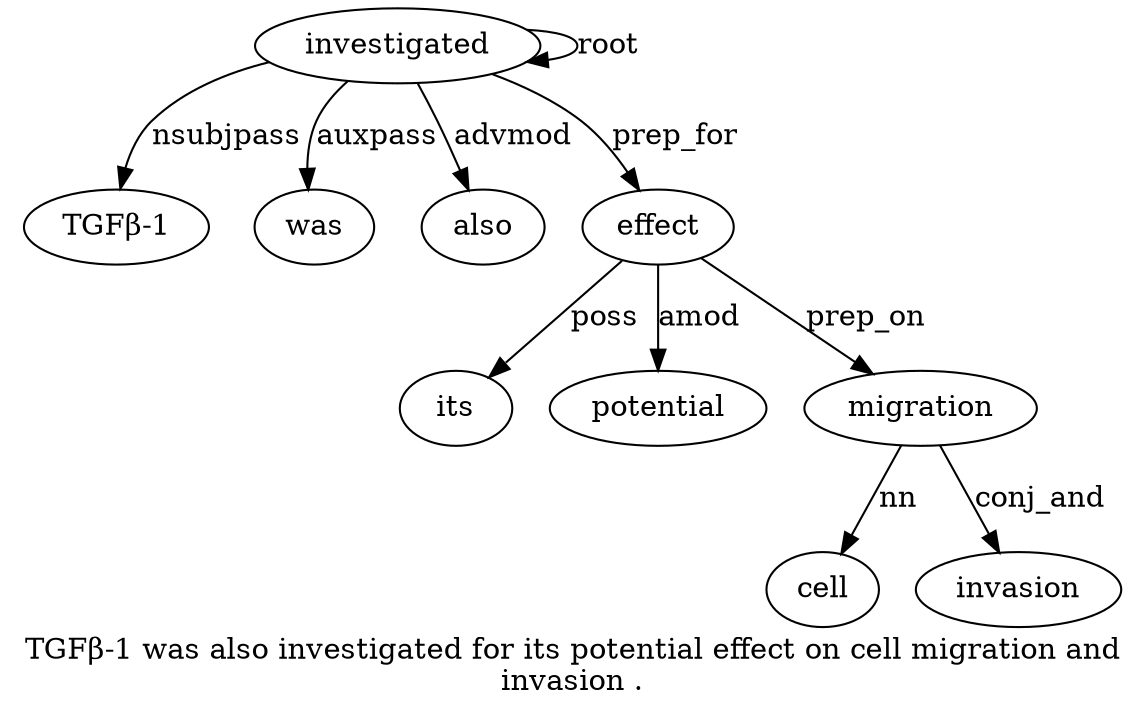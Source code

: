 digraph "TGFβ-1 was also investigated for its potential effect on cell migration and invasion ." {
label="TGFβ-1 was also investigated for its potential effect on cell migration and
invasion .";
investigated4 [style=filled, fillcolor=white, label=investigated];
"TGFβ-1" [style=filled, fillcolor=white, label="TGFβ-1"];
investigated4 -> "TGFβ-1"  [label=nsubjpass];
was2 [style=filled, fillcolor=white, label=was];
investigated4 -> was2  [label=auxpass];
also3 [style=filled, fillcolor=white, label=also];
investigated4 -> also3  [label=advmod];
investigated4 -> investigated4  [label=root];
effect8 [style=filled, fillcolor=white, label=effect];
its6 [style=filled, fillcolor=white, label=its];
effect8 -> its6  [label=poss];
potential7 [style=filled, fillcolor=white, label=potential];
effect8 -> potential7  [label=amod];
investigated4 -> effect8  [label=prep_for];
migration11 [style=filled, fillcolor=white, label=migration];
cell10 [style=filled, fillcolor=white, label=cell];
migration11 -> cell10  [label=nn];
effect8 -> migration11  [label=prep_on];
invasion13 [style=filled, fillcolor=white, label=invasion];
migration11 -> invasion13  [label=conj_and];
}
